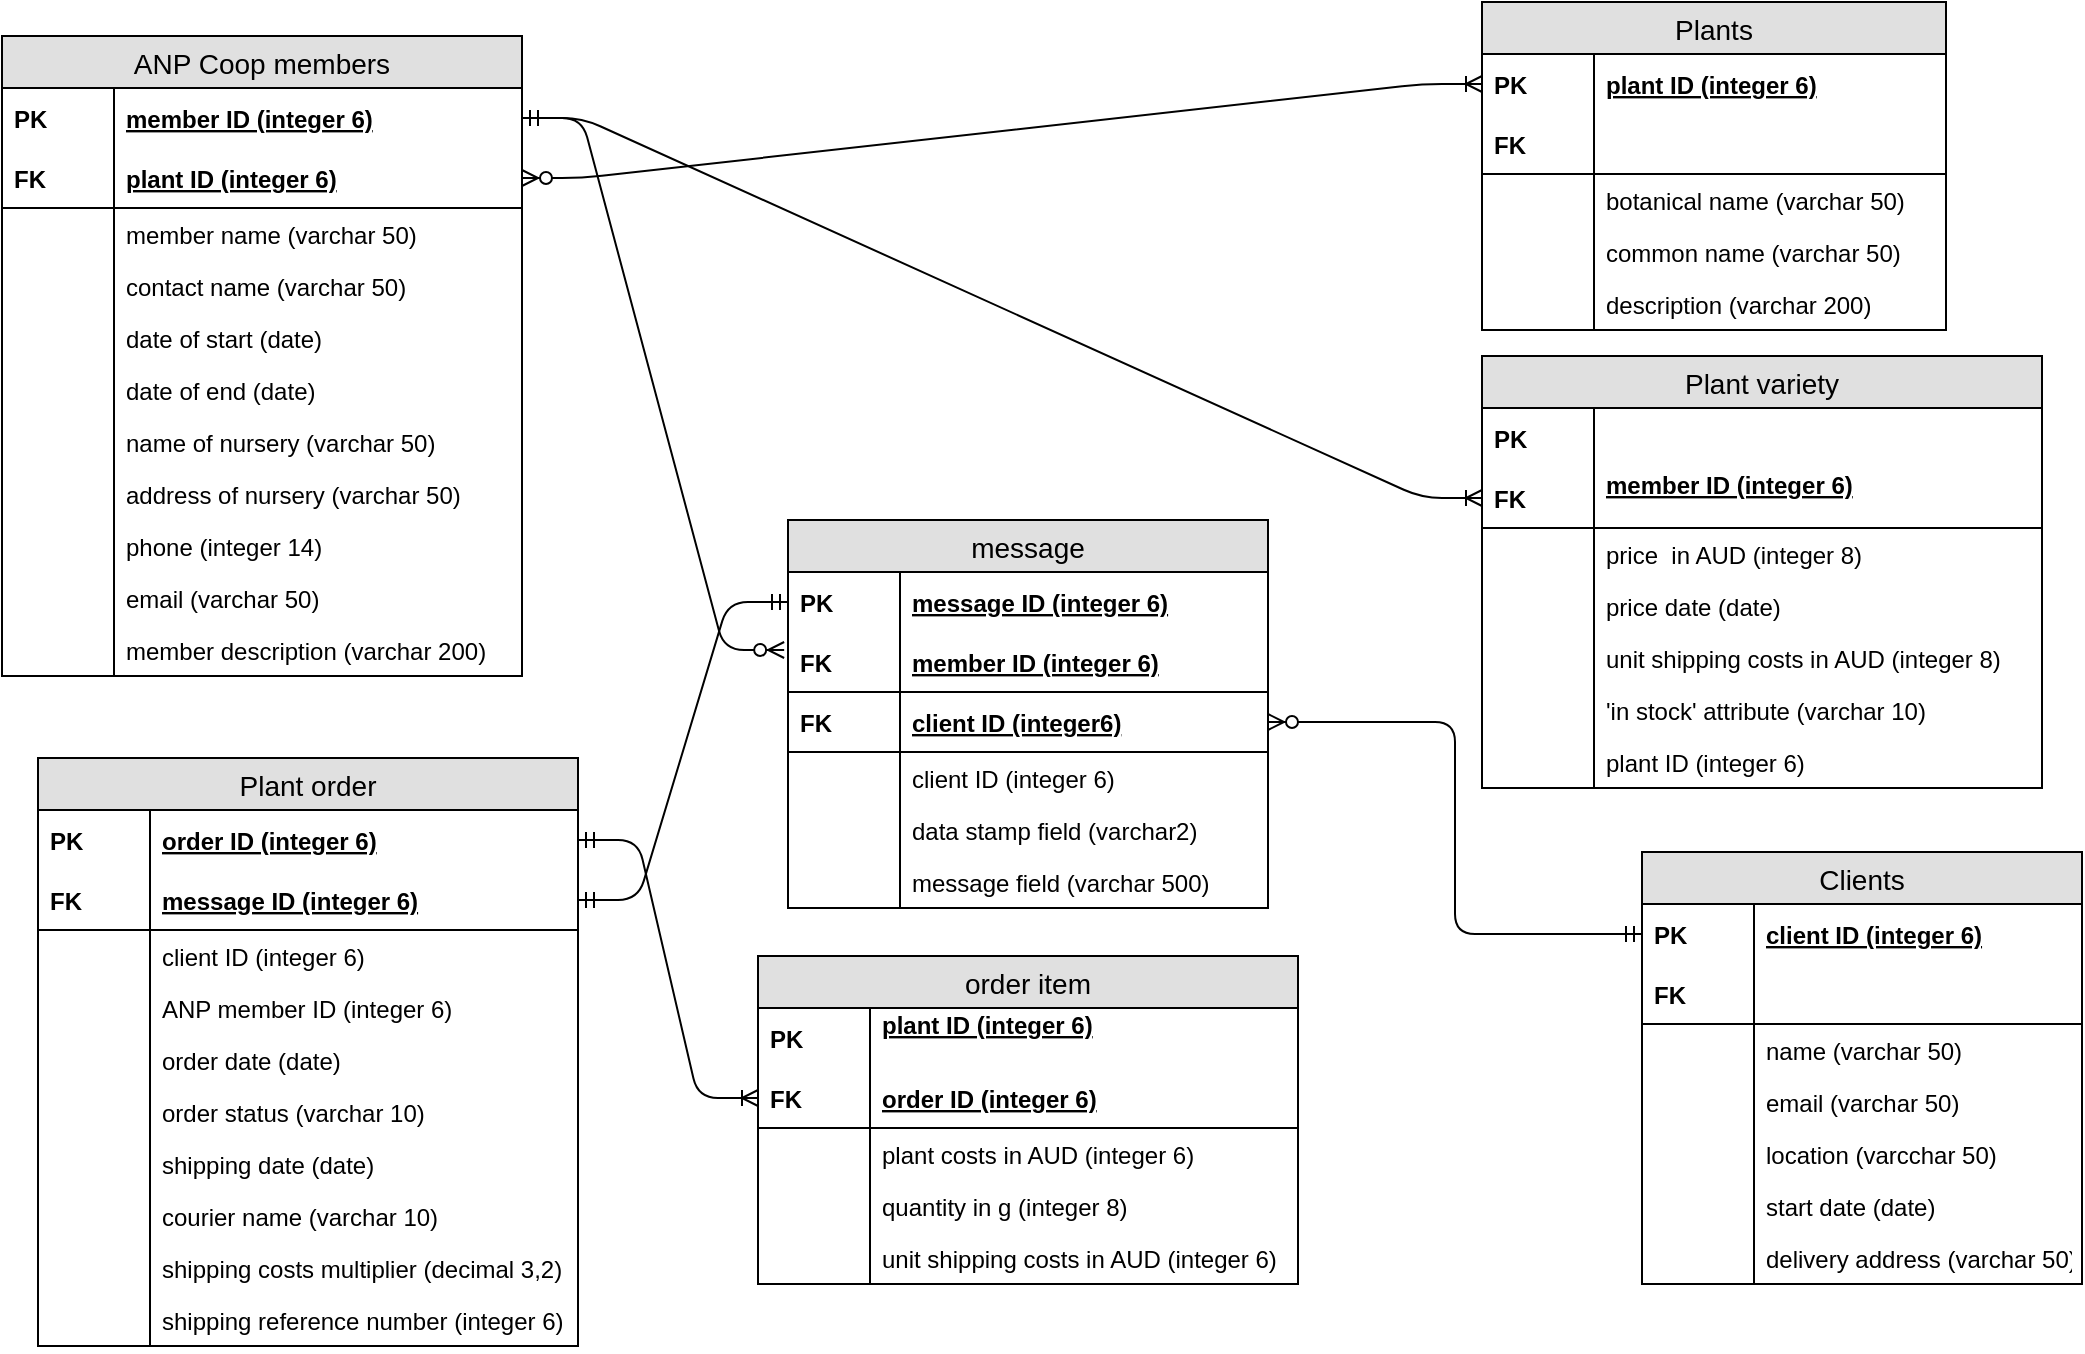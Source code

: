 <mxfile version="10.6.5" type="github"><diagram id="YzidZk8ZNNEjg5NNPewx" name="Page-1"><mxGraphModel dx="1634" dy="796" grid="1" gridSize="10" guides="1" tooltips="1" connect="1" arrows="1" fold="1" page="1" pageScale="1" pageWidth="1169" pageHeight="827" math="0" shadow="0"><root><mxCell id="0"/><mxCell id="1" parent="0"/><mxCell id="QkjNSO9vasuVNesbOYOE-1" value="ANP Coop members" style="swimlane;fontStyle=0;childLayout=stackLayout;horizontal=1;startSize=26;fillColor=#e0e0e0;horizontalStack=0;resizeParent=1;resizeParentMax=0;resizeLast=0;collapsible=1;marginBottom=0;swimlaneFillColor=#ffffff;align=center;fontSize=14;" parent="1" vertex="1"><mxGeometry x="40" y="60" width="260" height="320" as="geometry"/></mxCell><mxCell id="QkjNSO9vasuVNesbOYOE-2" value="member ID (integer 6)" style="shape=partialRectangle;top=0;left=0;right=0;bottom=0;align=left;verticalAlign=middle;fillColor=none;spacingLeft=60;spacingRight=4;overflow=hidden;rotatable=0;points=[[0,0.5],[1,0.5]];portConstraint=eastwest;dropTarget=0;fontStyle=5;fontSize=12;" parent="QkjNSO9vasuVNesbOYOE-1" vertex="1"><mxGeometry y="26" width="260" height="30" as="geometry"/></mxCell><mxCell id="QkjNSO9vasuVNesbOYOE-3" value="PK" style="shape=partialRectangle;fontStyle=1;top=0;left=0;bottom=0;fillColor=none;align=left;verticalAlign=middle;spacingLeft=4;spacingRight=4;overflow=hidden;rotatable=0;points=[];portConstraint=eastwest;part=1;fontSize=12;" parent="QkjNSO9vasuVNesbOYOE-2" vertex="1" connectable="0"><mxGeometry width="56" height="30" as="geometry"/></mxCell><mxCell id="QkjNSO9vasuVNesbOYOE-4" value="plant ID (integer 6)" style="shape=partialRectangle;top=0;left=0;right=0;bottom=1;align=left;verticalAlign=middle;fillColor=none;spacingLeft=60;spacingRight=4;overflow=hidden;rotatable=0;points=[[0,0.5],[1,0.5]];portConstraint=eastwest;dropTarget=0;fontStyle=5;fontSize=12;" parent="QkjNSO9vasuVNesbOYOE-1" vertex="1"><mxGeometry y="56" width="260" height="30" as="geometry"/></mxCell><mxCell id="QkjNSO9vasuVNesbOYOE-5" value="FK" style="shape=partialRectangle;fontStyle=1;top=0;left=0;bottom=0;fillColor=none;align=left;verticalAlign=middle;spacingLeft=4;spacingRight=4;overflow=hidden;rotatable=0;points=[];portConstraint=eastwest;part=1;fontSize=12;" parent="QkjNSO9vasuVNesbOYOE-4" vertex="1" connectable="0"><mxGeometry width="56" height="30" as="geometry"/></mxCell><mxCell id="QkjNSO9vasuVNesbOYOE-6" value="member name (varchar 50)&#10;" style="shape=partialRectangle;top=0;left=0;right=0;bottom=0;align=left;verticalAlign=top;fillColor=none;spacingLeft=60;spacingRight=4;overflow=hidden;rotatable=0;points=[[0,0.5],[1,0.5]];portConstraint=eastwest;dropTarget=0;fontSize=12;" parent="QkjNSO9vasuVNesbOYOE-1" vertex="1"><mxGeometry y="86" width="260" height="26" as="geometry"/></mxCell><mxCell id="QkjNSO9vasuVNesbOYOE-7" value="" style="shape=partialRectangle;top=0;left=0;bottom=0;fillColor=none;align=left;verticalAlign=top;spacingLeft=4;spacingRight=4;overflow=hidden;rotatable=0;points=[];portConstraint=eastwest;part=1;fontSize=12;" parent="QkjNSO9vasuVNesbOYOE-6" vertex="1" connectable="0"><mxGeometry width="56" height="26" as="geometry"/></mxCell><mxCell id="QkjNSO9vasuVNesbOYOE-8" value="contact name (varchar 50)&#10;" style="shape=partialRectangle;top=0;left=0;right=0;bottom=0;align=left;verticalAlign=top;fillColor=none;spacingLeft=60;spacingRight=4;overflow=hidden;rotatable=0;points=[[0,0.5],[1,0.5]];portConstraint=eastwest;dropTarget=0;fontSize=12;" parent="QkjNSO9vasuVNesbOYOE-1" vertex="1"><mxGeometry y="112" width="260" height="26" as="geometry"/></mxCell><mxCell id="QkjNSO9vasuVNesbOYOE-9" value="" style="shape=partialRectangle;top=0;left=0;bottom=0;fillColor=none;align=left;verticalAlign=top;spacingLeft=4;spacingRight=4;overflow=hidden;rotatable=0;points=[];portConstraint=eastwest;part=1;fontSize=12;" parent="QkjNSO9vasuVNesbOYOE-8" vertex="1" connectable="0"><mxGeometry width="56" height="26" as="geometry"/></mxCell><mxCell id="QkjNSO9vasuVNesbOYOE-10" value="date of start (date)&#10;" style="shape=partialRectangle;top=0;left=0;right=0;bottom=0;align=left;verticalAlign=top;fillColor=none;spacingLeft=60;spacingRight=4;overflow=hidden;rotatable=0;points=[[0,0.5],[1,0.5]];portConstraint=eastwest;dropTarget=0;fontSize=12;" parent="QkjNSO9vasuVNesbOYOE-1" vertex="1"><mxGeometry y="138" width="260" height="26" as="geometry"/></mxCell><mxCell id="QkjNSO9vasuVNesbOYOE-11" value="" style="shape=partialRectangle;top=0;left=0;bottom=0;fillColor=none;align=left;verticalAlign=top;spacingLeft=4;spacingRight=4;overflow=hidden;rotatable=0;points=[];portConstraint=eastwest;part=1;fontSize=12;" parent="QkjNSO9vasuVNesbOYOE-10" vertex="1" connectable="0"><mxGeometry width="56" height="26" as="geometry"/></mxCell><mxCell id="QkjNSO9vasuVNesbOYOE-12" value="date of end (date)&#10;" style="shape=partialRectangle;top=0;left=0;right=0;bottom=0;align=left;verticalAlign=top;fillColor=none;spacingLeft=60;spacingRight=4;overflow=hidden;rotatable=0;points=[[0,0.5],[1,0.5]];portConstraint=eastwest;dropTarget=0;fontSize=12;" parent="QkjNSO9vasuVNesbOYOE-1" vertex="1"><mxGeometry y="164" width="260" height="26" as="geometry"/></mxCell><mxCell id="QkjNSO9vasuVNesbOYOE-13" value="" style="shape=partialRectangle;top=0;left=0;bottom=0;fillColor=none;align=left;verticalAlign=top;spacingLeft=4;spacingRight=4;overflow=hidden;rotatable=0;points=[];portConstraint=eastwest;part=1;fontSize=12;" parent="QkjNSO9vasuVNesbOYOE-12" vertex="1" connectable="0"><mxGeometry width="56" height="26" as="geometry"/></mxCell><mxCell id="QkjNSO9vasuVNesbOYOE-14" value="name of nursery (varchar 50)&#10;" style="shape=partialRectangle;top=0;left=0;right=0;bottom=0;align=left;verticalAlign=top;fillColor=none;spacingLeft=60;spacingRight=4;overflow=hidden;rotatable=0;points=[[0,0.5],[1,0.5]];portConstraint=eastwest;dropTarget=0;fontSize=12;" parent="QkjNSO9vasuVNesbOYOE-1" vertex="1"><mxGeometry y="190" width="260" height="26" as="geometry"/></mxCell><mxCell id="QkjNSO9vasuVNesbOYOE-15" value="" style="shape=partialRectangle;top=0;left=0;bottom=0;fillColor=none;align=left;verticalAlign=top;spacingLeft=4;spacingRight=4;overflow=hidden;rotatable=0;points=[];portConstraint=eastwest;part=1;fontSize=12;" parent="QkjNSO9vasuVNesbOYOE-14" vertex="1" connectable="0"><mxGeometry width="56" height="26" as="geometry"/></mxCell><mxCell id="QkjNSO9vasuVNesbOYOE-16" value="address of nursery (varchar 50)&#10;" style="shape=partialRectangle;top=0;left=0;right=0;bottom=0;align=left;verticalAlign=top;fillColor=none;spacingLeft=60;spacingRight=4;overflow=hidden;rotatable=0;points=[[0,0.5],[1,0.5]];portConstraint=eastwest;dropTarget=0;fontSize=12;" parent="QkjNSO9vasuVNesbOYOE-1" vertex="1"><mxGeometry y="216" width="260" height="26" as="geometry"/></mxCell><mxCell id="QkjNSO9vasuVNesbOYOE-17" value="" style="shape=partialRectangle;top=0;left=0;bottom=0;fillColor=none;align=left;verticalAlign=top;spacingLeft=4;spacingRight=4;overflow=hidden;rotatable=0;points=[];portConstraint=eastwest;part=1;fontSize=12;" parent="QkjNSO9vasuVNesbOYOE-16" vertex="1" connectable="0"><mxGeometry width="56" height="26" as="geometry"/></mxCell><mxCell id="QkjNSO9vasuVNesbOYOE-18" value="phone (integer 14)&#10;" style="shape=partialRectangle;top=0;left=0;right=0;bottom=0;align=left;verticalAlign=top;fillColor=none;spacingLeft=60;spacingRight=4;overflow=hidden;rotatable=0;points=[[0,0.5],[1,0.5]];portConstraint=eastwest;dropTarget=0;fontSize=12;" parent="QkjNSO9vasuVNesbOYOE-1" vertex="1"><mxGeometry y="242" width="260" height="26" as="geometry"/></mxCell><mxCell id="QkjNSO9vasuVNesbOYOE-19" value="" style="shape=partialRectangle;top=0;left=0;bottom=0;fillColor=none;align=left;verticalAlign=top;spacingLeft=4;spacingRight=4;overflow=hidden;rotatable=0;points=[];portConstraint=eastwest;part=1;fontSize=12;" parent="QkjNSO9vasuVNesbOYOE-18" vertex="1" connectable="0"><mxGeometry width="56" height="26" as="geometry"/></mxCell><mxCell id="QkjNSO9vasuVNesbOYOE-24" value="email (varchar 50)&#10;" style="shape=partialRectangle;top=0;left=0;right=0;bottom=0;align=left;verticalAlign=top;fillColor=none;spacingLeft=60;spacingRight=4;overflow=hidden;rotatable=0;points=[[0,0.5],[1,0.5]];portConstraint=eastwest;dropTarget=0;fontSize=12;" parent="QkjNSO9vasuVNesbOYOE-1" vertex="1"><mxGeometry y="268" width="260" height="26" as="geometry"/></mxCell><mxCell id="QkjNSO9vasuVNesbOYOE-25" value="" style="shape=partialRectangle;top=0;left=0;bottom=0;fillColor=none;align=left;verticalAlign=top;spacingLeft=4;spacingRight=4;overflow=hidden;rotatable=0;points=[];portConstraint=eastwest;part=1;fontSize=12;" parent="QkjNSO9vasuVNesbOYOE-24" vertex="1" connectable="0"><mxGeometry width="56" height="26" as="geometry"/></mxCell><mxCell id="QkjNSO9vasuVNesbOYOE-20" value="member description (varchar 200)&#10;" style="shape=partialRectangle;top=0;left=0;right=0;bottom=0;align=left;verticalAlign=top;fillColor=none;spacingLeft=60;spacingRight=4;overflow=hidden;rotatable=0;points=[[0,0.5],[1,0.5]];portConstraint=eastwest;dropTarget=0;fontSize=12;" parent="QkjNSO9vasuVNesbOYOE-1" vertex="1"><mxGeometry y="294" width="260" height="26" as="geometry"/></mxCell><mxCell id="QkjNSO9vasuVNesbOYOE-21" value="" style="shape=partialRectangle;top=0;left=0;bottom=0;fillColor=none;align=left;verticalAlign=top;spacingLeft=4;spacingRight=4;overflow=hidden;rotatable=0;points=[];portConstraint=eastwest;part=1;fontSize=12;" parent="QkjNSO9vasuVNesbOYOE-20" vertex="1" connectable="0"><mxGeometry width="56" height="26" as="geometry"/></mxCell><mxCell id="QkjNSO9vasuVNesbOYOE-27" value="Clients" style="swimlane;fontStyle=0;childLayout=stackLayout;horizontal=1;startSize=26;fillColor=#e0e0e0;horizontalStack=0;resizeParent=1;resizeParentMax=0;resizeLast=0;collapsible=1;marginBottom=0;swimlaneFillColor=#ffffff;align=center;fontSize=14;" parent="1" vertex="1"><mxGeometry x="860" y="468" width="220" height="216" as="geometry"/></mxCell><mxCell id="QkjNSO9vasuVNesbOYOE-28" value="client ID (integer 6)" style="shape=partialRectangle;top=0;left=0;right=0;bottom=0;align=left;verticalAlign=middle;fillColor=none;spacingLeft=60;spacingRight=4;overflow=hidden;rotatable=0;points=[[0,0.5],[1,0.5]];portConstraint=eastwest;dropTarget=0;fontStyle=5;fontSize=12;" parent="QkjNSO9vasuVNesbOYOE-27" vertex="1"><mxGeometry y="26" width="220" height="30" as="geometry"/></mxCell><mxCell id="QkjNSO9vasuVNesbOYOE-29" value="PK" style="shape=partialRectangle;fontStyle=1;top=0;left=0;bottom=0;fillColor=none;align=left;verticalAlign=middle;spacingLeft=4;spacingRight=4;overflow=hidden;rotatable=0;points=[];portConstraint=eastwest;part=1;fontSize=12;" parent="QkjNSO9vasuVNesbOYOE-28" vertex="1" connectable="0"><mxGeometry width="56" height="30" as="geometry"/></mxCell><mxCell id="QkjNSO9vasuVNesbOYOE-30" value="" style="shape=partialRectangle;top=0;left=0;right=0;bottom=1;align=left;verticalAlign=middle;fillColor=none;spacingLeft=60;spacingRight=4;overflow=hidden;rotatable=0;points=[[0,0.5],[1,0.5]];portConstraint=eastwest;dropTarget=0;fontStyle=5;fontSize=12;" parent="QkjNSO9vasuVNesbOYOE-27" vertex="1"><mxGeometry y="56" width="220" height="30" as="geometry"/></mxCell><mxCell id="QkjNSO9vasuVNesbOYOE-31" value="FK" style="shape=partialRectangle;fontStyle=1;top=0;left=0;bottom=0;fillColor=none;align=left;verticalAlign=middle;spacingLeft=4;spacingRight=4;overflow=hidden;rotatable=0;points=[];portConstraint=eastwest;part=1;fontSize=12;" parent="QkjNSO9vasuVNesbOYOE-30" vertex="1" connectable="0"><mxGeometry width="56" height="30" as="geometry"/></mxCell><mxCell id="QkjNSO9vasuVNesbOYOE-32" value="name (varchar 50)&#10;" style="shape=partialRectangle;top=0;left=0;right=0;bottom=0;align=left;verticalAlign=top;fillColor=none;spacingLeft=60;spacingRight=4;overflow=hidden;rotatable=0;points=[[0,0.5],[1,0.5]];portConstraint=eastwest;dropTarget=0;fontSize=12;" parent="QkjNSO9vasuVNesbOYOE-27" vertex="1"><mxGeometry y="86" width="220" height="26" as="geometry"/></mxCell><mxCell id="QkjNSO9vasuVNesbOYOE-33" value="" style="shape=partialRectangle;top=0;left=0;bottom=0;fillColor=none;align=left;verticalAlign=top;spacingLeft=4;spacingRight=4;overflow=hidden;rotatable=0;points=[];portConstraint=eastwest;part=1;fontSize=12;" parent="QkjNSO9vasuVNesbOYOE-32" vertex="1" connectable="0"><mxGeometry width="56" height="26" as="geometry"/></mxCell><mxCell id="QkjNSO9vasuVNesbOYOE-34" value="email (varchar 50)&#10;" style="shape=partialRectangle;top=0;left=0;right=0;bottom=0;align=left;verticalAlign=top;fillColor=none;spacingLeft=60;spacingRight=4;overflow=hidden;rotatable=0;points=[[0,0.5],[1,0.5]];portConstraint=eastwest;dropTarget=0;fontSize=12;" parent="QkjNSO9vasuVNesbOYOE-27" vertex="1"><mxGeometry y="112" width="220" height="26" as="geometry"/></mxCell><mxCell id="QkjNSO9vasuVNesbOYOE-35" value="" style="shape=partialRectangle;top=0;left=0;bottom=0;fillColor=none;align=left;verticalAlign=top;spacingLeft=4;spacingRight=4;overflow=hidden;rotatable=0;points=[];portConstraint=eastwest;part=1;fontSize=12;" parent="QkjNSO9vasuVNesbOYOE-34" vertex="1" connectable="0"><mxGeometry width="56" height="26" as="geometry"/></mxCell><mxCell id="QkjNSO9vasuVNesbOYOE-36" value="location (varcchar 50)&#10;" style="shape=partialRectangle;top=0;left=0;right=0;bottom=0;align=left;verticalAlign=top;fillColor=none;spacingLeft=60;spacingRight=4;overflow=hidden;rotatable=0;points=[[0,0.5],[1,0.5]];portConstraint=eastwest;dropTarget=0;fontSize=12;" parent="QkjNSO9vasuVNesbOYOE-27" vertex="1"><mxGeometry y="138" width="220" height="26" as="geometry"/></mxCell><mxCell id="QkjNSO9vasuVNesbOYOE-37" value="" style="shape=partialRectangle;top=0;left=0;bottom=0;fillColor=none;align=left;verticalAlign=top;spacingLeft=4;spacingRight=4;overflow=hidden;rotatable=0;points=[];portConstraint=eastwest;part=1;fontSize=12;" parent="QkjNSO9vasuVNesbOYOE-36" vertex="1" connectable="0"><mxGeometry width="56" height="26" as="geometry"/></mxCell><mxCell id="QkjNSO9vasuVNesbOYOE-38" value="start date (date)&#10;" style="shape=partialRectangle;top=0;left=0;right=0;bottom=0;align=left;verticalAlign=top;fillColor=none;spacingLeft=60;spacingRight=4;overflow=hidden;rotatable=0;points=[[0,0.5],[1,0.5]];portConstraint=eastwest;dropTarget=0;fontSize=12;" parent="QkjNSO9vasuVNesbOYOE-27" vertex="1"><mxGeometry y="164" width="220" height="26" as="geometry"/></mxCell><mxCell id="QkjNSO9vasuVNesbOYOE-39" value="" style="shape=partialRectangle;top=0;left=0;bottom=0;fillColor=none;align=left;verticalAlign=top;spacingLeft=4;spacingRight=4;overflow=hidden;rotatable=0;points=[];portConstraint=eastwest;part=1;fontSize=12;" parent="QkjNSO9vasuVNesbOYOE-38" vertex="1" connectable="0"><mxGeometry width="56" height="26" as="geometry"/></mxCell><mxCell id="QkjNSO9vasuVNesbOYOE-40" value="delivery address (varchar 50)&#10;&#10;" style="shape=partialRectangle;top=0;left=0;right=0;bottom=0;align=left;verticalAlign=top;fillColor=none;spacingLeft=60;spacingRight=4;overflow=hidden;rotatable=0;points=[[0,0.5],[1,0.5]];portConstraint=eastwest;dropTarget=0;fontSize=12;" parent="QkjNSO9vasuVNesbOYOE-27" vertex="1"><mxGeometry y="190" width="220" height="26" as="geometry"/></mxCell><mxCell id="QkjNSO9vasuVNesbOYOE-41" value="" style="shape=partialRectangle;top=0;left=0;bottom=0;fillColor=none;align=left;verticalAlign=top;spacingLeft=4;spacingRight=4;overflow=hidden;rotatable=0;points=[];portConstraint=eastwest;part=1;fontSize=12;" parent="QkjNSO9vasuVNesbOYOE-40" vertex="1" connectable="0"><mxGeometry width="56" height="26" as="geometry"/></mxCell><mxCell id="QkjNSO9vasuVNesbOYOE-50" value="Plants" style="swimlane;fontStyle=0;childLayout=stackLayout;horizontal=1;startSize=26;fillColor=#e0e0e0;horizontalStack=0;resizeParent=1;resizeParentMax=0;resizeLast=0;collapsible=1;marginBottom=0;swimlaneFillColor=#ffffff;align=center;fontSize=14;" parent="1" vertex="1"><mxGeometry x="780" y="43" width="232" height="164" as="geometry"/></mxCell><mxCell id="QkjNSO9vasuVNesbOYOE-51" value="plant ID (integer 6)" style="shape=partialRectangle;top=0;left=0;right=0;bottom=0;align=left;verticalAlign=middle;fillColor=none;spacingLeft=60;spacingRight=4;overflow=hidden;rotatable=0;points=[[0,0.5],[1,0.5]];portConstraint=eastwest;dropTarget=0;fontStyle=5;fontSize=12;" parent="QkjNSO9vasuVNesbOYOE-50" vertex="1"><mxGeometry y="26" width="232" height="30" as="geometry"/></mxCell><mxCell id="QkjNSO9vasuVNesbOYOE-52" value="PK" style="shape=partialRectangle;fontStyle=1;top=0;left=0;bottom=0;fillColor=none;align=left;verticalAlign=middle;spacingLeft=4;spacingRight=4;overflow=hidden;rotatable=0;points=[];portConstraint=eastwest;part=1;fontSize=12;" parent="QkjNSO9vasuVNesbOYOE-51" vertex="1" connectable="0"><mxGeometry width="56" height="30" as="geometry"/></mxCell><mxCell id="QkjNSO9vasuVNesbOYOE-53" value="" style="shape=partialRectangle;top=0;left=0;right=0;bottom=1;align=left;verticalAlign=middle;fillColor=none;spacingLeft=60;spacingRight=4;overflow=hidden;rotatable=0;points=[[0,0.5],[1,0.5]];portConstraint=eastwest;dropTarget=0;fontStyle=5;fontSize=12;" parent="QkjNSO9vasuVNesbOYOE-50" vertex="1"><mxGeometry y="56" width="232" height="30" as="geometry"/></mxCell><mxCell id="QkjNSO9vasuVNesbOYOE-54" value="FK" style="shape=partialRectangle;fontStyle=1;top=0;left=0;bottom=0;fillColor=none;align=left;verticalAlign=middle;spacingLeft=4;spacingRight=4;overflow=hidden;rotatable=0;points=[];portConstraint=eastwest;part=1;fontSize=12;" parent="QkjNSO9vasuVNesbOYOE-53" vertex="1" connectable="0"><mxGeometry width="56" height="30" as="geometry"/></mxCell><mxCell id="QkjNSO9vasuVNesbOYOE-55" value="botanical name (varchar 50)&#10;" style="shape=partialRectangle;top=0;left=0;right=0;bottom=0;align=left;verticalAlign=top;fillColor=none;spacingLeft=60;spacingRight=4;overflow=hidden;rotatable=0;points=[[0,0.5],[1,0.5]];portConstraint=eastwest;dropTarget=0;fontSize=12;" parent="QkjNSO9vasuVNesbOYOE-50" vertex="1"><mxGeometry y="86" width="232" height="26" as="geometry"/></mxCell><mxCell id="QkjNSO9vasuVNesbOYOE-56" value="" style="shape=partialRectangle;top=0;left=0;bottom=0;fillColor=none;align=left;verticalAlign=top;spacingLeft=4;spacingRight=4;overflow=hidden;rotatable=0;points=[];portConstraint=eastwest;part=1;fontSize=12;" parent="QkjNSO9vasuVNesbOYOE-55" vertex="1" connectable="0"><mxGeometry width="56" height="26" as="geometry"/></mxCell><mxCell id="QkjNSO9vasuVNesbOYOE-57" value="common name (varchar 50)&#10;" style="shape=partialRectangle;top=0;left=0;right=0;bottom=0;align=left;verticalAlign=top;fillColor=none;spacingLeft=60;spacingRight=4;overflow=hidden;rotatable=0;points=[[0,0.5],[1,0.5]];portConstraint=eastwest;dropTarget=0;fontSize=12;" parent="QkjNSO9vasuVNesbOYOE-50" vertex="1"><mxGeometry y="112" width="232" height="26" as="geometry"/></mxCell><mxCell id="QkjNSO9vasuVNesbOYOE-58" value="" style="shape=partialRectangle;top=0;left=0;bottom=0;fillColor=none;align=left;verticalAlign=top;spacingLeft=4;spacingRight=4;overflow=hidden;rotatable=0;points=[];portConstraint=eastwest;part=1;fontSize=12;" parent="QkjNSO9vasuVNesbOYOE-57" vertex="1" connectable="0"><mxGeometry width="56" height="26" as="geometry"/></mxCell><mxCell id="QkjNSO9vasuVNesbOYOE-59" value="description (varchar 200)&#10;" style="shape=partialRectangle;top=0;left=0;right=0;bottom=0;align=left;verticalAlign=top;fillColor=none;spacingLeft=60;spacingRight=4;overflow=hidden;rotatable=0;points=[[0,0.5],[1,0.5]];portConstraint=eastwest;dropTarget=0;fontSize=12;" parent="QkjNSO9vasuVNesbOYOE-50" vertex="1"><mxGeometry y="138" width="232" height="26" as="geometry"/></mxCell><mxCell id="QkjNSO9vasuVNesbOYOE-60" value="" style="shape=partialRectangle;top=0;left=0;bottom=0;fillColor=none;align=left;verticalAlign=top;spacingLeft=4;spacingRight=4;overflow=hidden;rotatable=0;points=[];portConstraint=eastwest;part=1;fontSize=12;" parent="QkjNSO9vasuVNesbOYOE-59" vertex="1" connectable="0"><mxGeometry width="56" height="26" as="geometry"/></mxCell><mxCell id="QkjNSO9vasuVNesbOYOE-65" value="Plant variety" style="swimlane;fontStyle=0;childLayout=stackLayout;horizontal=1;startSize=26;fillColor=#e0e0e0;horizontalStack=0;resizeParent=1;resizeParentMax=0;resizeLast=0;collapsible=1;marginBottom=0;swimlaneFillColor=#ffffff;align=center;fontSize=14;" parent="1" vertex="1"><mxGeometry x="780" y="220" width="280" height="216" as="geometry"/></mxCell><mxCell id="QkjNSO9vasuVNesbOYOE-66" value="" style="shape=partialRectangle;top=0;left=0;right=0;bottom=0;align=left;verticalAlign=middle;fillColor=none;spacingLeft=60;spacingRight=4;overflow=hidden;rotatable=0;points=[[0,0.5],[1,0.5]];portConstraint=eastwest;dropTarget=0;fontStyle=5;fontSize=12;" parent="QkjNSO9vasuVNesbOYOE-65" vertex="1"><mxGeometry y="26" width="280" height="30" as="geometry"/></mxCell><mxCell id="QkjNSO9vasuVNesbOYOE-67" value="PK" style="shape=partialRectangle;fontStyle=1;top=0;left=0;bottom=0;fillColor=none;align=left;verticalAlign=middle;spacingLeft=4;spacingRight=4;overflow=hidden;rotatable=0;points=[];portConstraint=eastwest;part=1;fontSize=12;" parent="QkjNSO9vasuVNesbOYOE-66" vertex="1" connectable="0"><mxGeometry width="56" height="30" as="geometry"/></mxCell><mxCell id="QkjNSO9vasuVNesbOYOE-68" value="member ID (integer 6)&#10;" style="shape=partialRectangle;top=0;left=0;right=0;bottom=1;align=left;verticalAlign=middle;fillColor=none;spacingLeft=60;spacingRight=4;overflow=hidden;rotatable=0;points=[[0,0.5],[1,0.5]];portConstraint=eastwest;dropTarget=0;fontStyle=5;fontSize=12;" parent="QkjNSO9vasuVNesbOYOE-65" vertex="1"><mxGeometry y="56" width="280" height="30" as="geometry"/></mxCell><mxCell id="QkjNSO9vasuVNesbOYOE-69" value="FK" style="shape=partialRectangle;fontStyle=1;top=0;left=0;bottom=0;fillColor=none;align=left;verticalAlign=middle;spacingLeft=4;spacingRight=4;overflow=hidden;rotatable=0;points=[];portConstraint=eastwest;part=1;fontSize=12;" parent="QkjNSO9vasuVNesbOYOE-68" vertex="1" connectable="0"><mxGeometry width="56" height="30" as="geometry"/></mxCell><mxCell id="QkjNSO9vasuVNesbOYOE-74" value="price  in AUD (integer 8)&#10;" style="shape=partialRectangle;top=0;left=0;right=0;bottom=0;align=left;verticalAlign=top;fillColor=none;spacingLeft=60;spacingRight=4;overflow=hidden;rotatable=0;points=[[0,0.5],[1,0.5]];portConstraint=eastwest;dropTarget=0;fontSize=12;" parent="QkjNSO9vasuVNesbOYOE-65" vertex="1"><mxGeometry y="86" width="280" height="26" as="geometry"/></mxCell><mxCell id="QkjNSO9vasuVNesbOYOE-75" value="" style="shape=partialRectangle;top=0;left=0;bottom=0;fillColor=none;align=left;verticalAlign=top;spacingLeft=4;spacingRight=4;overflow=hidden;rotatable=0;points=[];portConstraint=eastwest;part=1;fontSize=12;" parent="QkjNSO9vasuVNesbOYOE-74" vertex="1" connectable="0"><mxGeometry width="56" height="26" as="geometry"/></mxCell><mxCell id="QkjNSO9vasuVNesbOYOE-76" value="price date (date)&#10;" style="shape=partialRectangle;top=0;left=0;right=0;bottom=0;align=left;verticalAlign=top;fillColor=none;spacingLeft=60;spacingRight=4;overflow=hidden;rotatable=0;points=[[0,0.5],[1,0.5]];portConstraint=eastwest;dropTarget=0;fontSize=12;" parent="QkjNSO9vasuVNesbOYOE-65" vertex="1"><mxGeometry y="112" width="280" height="26" as="geometry"/></mxCell><mxCell id="QkjNSO9vasuVNesbOYOE-77" value="" style="shape=partialRectangle;top=0;left=0;bottom=0;fillColor=none;align=left;verticalAlign=top;spacingLeft=4;spacingRight=4;overflow=hidden;rotatable=0;points=[];portConstraint=eastwest;part=1;fontSize=12;" parent="QkjNSO9vasuVNesbOYOE-76" vertex="1" connectable="0"><mxGeometry width="56" height="26" as="geometry"/></mxCell><mxCell id="QkjNSO9vasuVNesbOYOE-78" value="unit shipping costs in AUD (integer 8)&#10;" style="shape=partialRectangle;top=0;left=0;right=0;bottom=0;align=left;verticalAlign=top;fillColor=none;spacingLeft=60;spacingRight=4;overflow=hidden;rotatable=0;points=[[0,0.5],[1,0.5]];portConstraint=eastwest;dropTarget=0;fontSize=12;" parent="QkjNSO9vasuVNesbOYOE-65" vertex="1"><mxGeometry y="138" width="280" height="26" as="geometry"/></mxCell><mxCell id="QkjNSO9vasuVNesbOYOE-79" value="" style="shape=partialRectangle;top=0;left=0;bottom=0;fillColor=none;align=left;verticalAlign=top;spacingLeft=4;spacingRight=4;overflow=hidden;rotatable=0;points=[];portConstraint=eastwest;part=1;fontSize=12;" parent="QkjNSO9vasuVNesbOYOE-78" vertex="1" connectable="0"><mxGeometry width="56" height="26" as="geometry"/></mxCell><mxCell id="QkjNSO9vasuVNesbOYOE-82" value="'in stock' attribute (varchar 10)&#10;" style="shape=partialRectangle;top=0;left=0;right=0;bottom=0;align=left;verticalAlign=top;fillColor=none;spacingLeft=60;spacingRight=4;overflow=hidden;rotatable=0;points=[[0,0.5],[1,0.5]];portConstraint=eastwest;dropTarget=0;fontSize=12;" parent="QkjNSO9vasuVNesbOYOE-65" vertex="1"><mxGeometry y="164" width="280" height="26" as="geometry"/></mxCell><mxCell id="QkjNSO9vasuVNesbOYOE-83" value="" style="shape=partialRectangle;top=0;left=0;bottom=0;fillColor=none;align=left;verticalAlign=top;spacingLeft=4;spacingRight=4;overflow=hidden;rotatable=0;points=[];portConstraint=eastwest;part=1;fontSize=12;" parent="QkjNSO9vasuVNesbOYOE-82" vertex="1" connectable="0"><mxGeometry width="56" height="26" as="geometry"/></mxCell><mxCell id="QkjNSO9vasuVNesbOYOE-144" value="plant ID (integer 6) &#10;&#10;" style="shape=partialRectangle;top=0;left=0;right=0;bottom=0;align=left;verticalAlign=top;fillColor=none;spacingLeft=60;spacingRight=4;overflow=hidden;rotatable=0;points=[[0,0.5],[1,0.5]];portConstraint=eastwest;dropTarget=0;fontSize=12;" parent="QkjNSO9vasuVNesbOYOE-65" vertex="1"><mxGeometry y="190" width="280" height="26" as="geometry"/></mxCell><mxCell id="QkjNSO9vasuVNesbOYOE-145" value="" style="shape=partialRectangle;top=0;left=0;bottom=0;fillColor=none;align=left;verticalAlign=top;spacingLeft=4;spacingRight=4;overflow=hidden;rotatable=0;points=[];portConstraint=eastwest;part=1;fontSize=12;" parent="QkjNSO9vasuVNesbOYOE-144" vertex="1" connectable="0"><mxGeometry width="56" height="26" as="geometry"/></mxCell><mxCell id="QkjNSO9vasuVNesbOYOE-84" value="Plant order" style="swimlane;fontStyle=0;childLayout=stackLayout;horizontal=1;startSize=26;fillColor=#e0e0e0;horizontalStack=0;resizeParent=1;resizeParentMax=0;resizeLast=0;collapsible=1;marginBottom=0;swimlaneFillColor=#ffffff;align=center;fontSize=14;" parent="1" vertex="1"><mxGeometry x="58" y="421" width="270" height="294" as="geometry"/></mxCell><mxCell id="QkjNSO9vasuVNesbOYOE-85" value="order ID (integer 6)" style="shape=partialRectangle;top=0;left=0;right=0;bottom=0;align=left;verticalAlign=middle;fillColor=none;spacingLeft=60;spacingRight=4;overflow=hidden;rotatable=0;points=[[0,0.5],[1,0.5]];portConstraint=eastwest;dropTarget=0;fontStyle=5;fontSize=12;" parent="QkjNSO9vasuVNesbOYOE-84" vertex="1"><mxGeometry y="26" width="270" height="30" as="geometry"/></mxCell><mxCell id="QkjNSO9vasuVNesbOYOE-86" value="PK" style="shape=partialRectangle;fontStyle=1;top=0;left=0;bottom=0;fillColor=none;align=left;verticalAlign=middle;spacingLeft=4;spacingRight=4;overflow=hidden;rotatable=0;points=[];portConstraint=eastwest;part=1;fontSize=12;" parent="QkjNSO9vasuVNesbOYOE-85" vertex="1" connectable="0"><mxGeometry width="56" height="30" as="geometry"/></mxCell><mxCell id="QkjNSO9vasuVNesbOYOE-87" value="message ID (integer 6)" style="shape=partialRectangle;top=0;left=0;right=0;bottom=1;align=left;verticalAlign=middle;fillColor=none;spacingLeft=60;spacingRight=4;overflow=hidden;rotatable=0;points=[[0,0.5],[1,0.5]];portConstraint=eastwest;dropTarget=0;fontStyle=5;fontSize=12;" parent="QkjNSO9vasuVNesbOYOE-84" vertex="1"><mxGeometry y="56" width="270" height="30" as="geometry"/></mxCell><mxCell id="QkjNSO9vasuVNesbOYOE-88" value="FK" style="shape=partialRectangle;fontStyle=1;top=0;left=0;bottom=0;fillColor=none;align=left;verticalAlign=middle;spacingLeft=4;spacingRight=4;overflow=hidden;rotatable=0;points=[];portConstraint=eastwest;part=1;fontSize=12;" parent="QkjNSO9vasuVNesbOYOE-87" vertex="1" connectable="0"><mxGeometry width="56" height="30" as="geometry"/></mxCell><mxCell id="QkjNSO9vasuVNesbOYOE-89" value="client ID (integer 6)&#10;" style="shape=partialRectangle;top=0;left=0;right=0;bottom=0;align=left;verticalAlign=top;fillColor=none;spacingLeft=60;spacingRight=4;overflow=hidden;rotatable=0;points=[[0,0.5],[1,0.5]];portConstraint=eastwest;dropTarget=0;fontSize=12;" parent="QkjNSO9vasuVNesbOYOE-84" vertex="1"><mxGeometry y="86" width="270" height="26" as="geometry"/></mxCell><mxCell id="QkjNSO9vasuVNesbOYOE-90" value="" style="shape=partialRectangle;top=0;left=0;bottom=0;fillColor=none;align=left;verticalAlign=top;spacingLeft=4;spacingRight=4;overflow=hidden;rotatable=0;points=[];portConstraint=eastwest;part=1;fontSize=12;" parent="QkjNSO9vasuVNesbOYOE-89" vertex="1" connectable="0"><mxGeometry width="56" height="26" as="geometry"/></mxCell><mxCell id="QkjNSO9vasuVNesbOYOE-91" value="ANP member ID (integer 6)&#10;" style="shape=partialRectangle;top=0;left=0;right=0;bottom=0;align=left;verticalAlign=top;fillColor=none;spacingLeft=60;spacingRight=4;overflow=hidden;rotatable=0;points=[[0,0.5],[1,0.5]];portConstraint=eastwest;dropTarget=0;fontSize=12;" parent="QkjNSO9vasuVNesbOYOE-84" vertex="1"><mxGeometry y="112" width="270" height="26" as="geometry"/></mxCell><mxCell id="QkjNSO9vasuVNesbOYOE-92" value="" style="shape=partialRectangle;top=0;left=0;bottom=0;fillColor=none;align=left;verticalAlign=top;spacingLeft=4;spacingRight=4;overflow=hidden;rotatable=0;points=[];portConstraint=eastwest;part=1;fontSize=12;" parent="QkjNSO9vasuVNesbOYOE-91" vertex="1" connectable="0"><mxGeometry width="56" height="26" as="geometry"/></mxCell><mxCell id="QkjNSO9vasuVNesbOYOE-93" value="order date (date)&#10;" style="shape=partialRectangle;top=0;left=0;right=0;bottom=0;align=left;verticalAlign=top;fillColor=none;spacingLeft=60;spacingRight=4;overflow=hidden;rotatable=0;points=[[0,0.5],[1,0.5]];portConstraint=eastwest;dropTarget=0;fontSize=12;" parent="QkjNSO9vasuVNesbOYOE-84" vertex="1"><mxGeometry y="138" width="270" height="26" as="geometry"/></mxCell><mxCell id="QkjNSO9vasuVNesbOYOE-94" value="" style="shape=partialRectangle;top=0;left=0;bottom=0;fillColor=none;align=left;verticalAlign=top;spacingLeft=4;spacingRight=4;overflow=hidden;rotatable=0;points=[];portConstraint=eastwest;part=1;fontSize=12;" parent="QkjNSO9vasuVNesbOYOE-93" vertex="1" connectable="0"><mxGeometry width="56" height="26" as="geometry"/></mxCell><mxCell id="QkjNSO9vasuVNesbOYOE-95" value="order status (varchar 10)&#10;" style="shape=partialRectangle;top=0;left=0;right=0;bottom=0;align=left;verticalAlign=top;fillColor=none;spacingLeft=60;spacingRight=4;overflow=hidden;rotatable=0;points=[[0,0.5],[1,0.5]];portConstraint=eastwest;dropTarget=0;fontSize=12;" parent="QkjNSO9vasuVNesbOYOE-84" vertex="1"><mxGeometry y="164" width="270" height="26" as="geometry"/></mxCell><mxCell id="QkjNSO9vasuVNesbOYOE-96" value="" style="shape=partialRectangle;top=0;left=0;bottom=0;fillColor=none;align=left;verticalAlign=top;spacingLeft=4;spacingRight=4;overflow=hidden;rotatable=0;points=[];portConstraint=eastwest;part=1;fontSize=12;" parent="QkjNSO9vasuVNesbOYOE-95" vertex="1" connectable="0"><mxGeometry width="56" height="26" as="geometry"/></mxCell><mxCell id="QkjNSO9vasuVNesbOYOE-97" value="shipping date (date)&#10;" style="shape=partialRectangle;top=0;left=0;right=0;bottom=0;align=left;verticalAlign=top;fillColor=none;spacingLeft=60;spacingRight=4;overflow=hidden;rotatable=0;points=[[0,0.5],[1,0.5]];portConstraint=eastwest;dropTarget=0;fontSize=12;" parent="QkjNSO9vasuVNesbOYOE-84" vertex="1"><mxGeometry y="190" width="270" height="26" as="geometry"/></mxCell><mxCell id="QkjNSO9vasuVNesbOYOE-98" value="" style="shape=partialRectangle;top=0;left=0;bottom=0;fillColor=none;align=left;verticalAlign=top;spacingLeft=4;spacingRight=4;overflow=hidden;rotatable=0;points=[];portConstraint=eastwest;part=1;fontSize=12;" parent="QkjNSO9vasuVNesbOYOE-97" vertex="1" connectable="0"><mxGeometry width="56" height="26" as="geometry"/></mxCell><mxCell id="QkjNSO9vasuVNesbOYOE-99" value="courier name (varchar 10)&#10;" style="shape=partialRectangle;top=0;left=0;right=0;bottom=0;align=left;verticalAlign=top;fillColor=none;spacingLeft=60;spacingRight=4;overflow=hidden;rotatable=0;points=[[0,0.5],[1,0.5]];portConstraint=eastwest;dropTarget=0;fontSize=12;" parent="QkjNSO9vasuVNesbOYOE-84" vertex="1"><mxGeometry y="216" width="270" height="26" as="geometry"/></mxCell><mxCell id="QkjNSO9vasuVNesbOYOE-100" value="" style="shape=partialRectangle;top=0;left=0;bottom=0;fillColor=none;align=left;verticalAlign=top;spacingLeft=4;spacingRight=4;overflow=hidden;rotatable=0;points=[];portConstraint=eastwest;part=1;fontSize=12;" parent="QkjNSO9vasuVNesbOYOE-99" vertex="1" connectable="0"><mxGeometry width="56" height="26" as="geometry"/></mxCell><mxCell id="QkjNSO9vasuVNesbOYOE-101" value="shipping costs multiplier (decimal 3,2) &#10;" style="shape=partialRectangle;top=0;left=0;right=0;bottom=0;align=left;verticalAlign=top;fillColor=none;spacingLeft=60;spacingRight=4;overflow=hidden;rotatable=0;points=[[0,0.5],[1,0.5]];portConstraint=eastwest;dropTarget=0;fontSize=12;" parent="QkjNSO9vasuVNesbOYOE-84" vertex="1"><mxGeometry y="242" width="270" height="26" as="geometry"/></mxCell><mxCell id="QkjNSO9vasuVNesbOYOE-102" value="" style="shape=partialRectangle;top=0;left=0;bottom=0;fillColor=none;align=left;verticalAlign=top;spacingLeft=4;spacingRight=4;overflow=hidden;rotatable=0;points=[];portConstraint=eastwest;part=1;fontSize=12;" parent="QkjNSO9vasuVNesbOYOE-101" vertex="1" connectable="0"><mxGeometry width="56" height="26" as="geometry"/></mxCell><mxCell id="QkjNSO9vasuVNesbOYOE-103" value="shipping reference number (integer 6)&#10;" style="shape=partialRectangle;top=0;left=0;right=0;bottom=0;align=left;verticalAlign=top;fillColor=none;spacingLeft=60;spacingRight=4;overflow=hidden;rotatable=0;points=[[0,0.5],[1,0.5]];portConstraint=eastwest;dropTarget=0;fontSize=12;" parent="QkjNSO9vasuVNesbOYOE-84" vertex="1"><mxGeometry y="268" width="270" height="26" as="geometry"/></mxCell><mxCell id="QkjNSO9vasuVNesbOYOE-104" value="" style="shape=partialRectangle;top=0;left=0;bottom=0;fillColor=none;align=left;verticalAlign=top;spacingLeft=4;spacingRight=4;overflow=hidden;rotatable=0;points=[];portConstraint=eastwest;part=1;fontSize=12;" parent="QkjNSO9vasuVNesbOYOE-103" vertex="1" connectable="0"><mxGeometry width="56" height="26" as="geometry"/></mxCell><mxCell id="QkjNSO9vasuVNesbOYOE-107" value="order item" style="swimlane;fontStyle=0;childLayout=stackLayout;horizontal=1;startSize=26;fillColor=#e0e0e0;horizontalStack=0;resizeParent=1;resizeParentMax=0;resizeLast=0;collapsible=1;marginBottom=0;swimlaneFillColor=#ffffff;align=center;fontSize=14;" parent="1" vertex="1"><mxGeometry x="418" y="520" width="270" height="164" as="geometry"/></mxCell><mxCell id="QkjNSO9vasuVNesbOYOE-108" value="plant ID (integer 6)&#10;" style="shape=partialRectangle;top=0;left=0;right=0;bottom=0;align=left;verticalAlign=middle;fillColor=none;spacingLeft=60;spacingRight=4;overflow=hidden;rotatable=0;points=[[0,0.5],[1,0.5]];portConstraint=eastwest;dropTarget=0;fontStyle=5;fontSize=12;" parent="QkjNSO9vasuVNesbOYOE-107" vertex="1"><mxGeometry y="26" width="270" height="30" as="geometry"/></mxCell><mxCell id="QkjNSO9vasuVNesbOYOE-109" value="PK" style="shape=partialRectangle;fontStyle=1;top=0;left=0;bottom=0;fillColor=none;align=left;verticalAlign=middle;spacingLeft=4;spacingRight=4;overflow=hidden;rotatable=0;points=[];portConstraint=eastwest;part=1;fontSize=12;" parent="QkjNSO9vasuVNesbOYOE-108" vertex="1" connectable="0"><mxGeometry width="56" height="30" as="geometry"/></mxCell><mxCell id="QkjNSO9vasuVNesbOYOE-110" value="order ID (integer 6)" style="shape=partialRectangle;top=0;left=0;right=0;bottom=1;align=left;verticalAlign=middle;fillColor=none;spacingLeft=60;spacingRight=4;overflow=hidden;rotatable=0;points=[[0,0.5],[1,0.5]];portConstraint=eastwest;dropTarget=0;fontStyle=5;fontSize=12;" parent="QkjNSO9vasuVNesbOYOE-107" vertex="1"><mxGeometry y="56" width="270" height="30" as="geometry"/></mxCell><mxCell id="QkjNSO9vasuVNesbOYOE-111" value="FK" style="shape=partialRectangle;fontStyle=1;top=0;left=0;bottom=0;fillColor=none;align=left;verticalAlign=middle;spacingLeft=4;spacingRight=4;overflow=hidden;rotatable=0;points=[];portConstraint=eastwest;part=1;fontSize=12;" parent="QkjNSO9vasuVNesbOYOE-110" vertex="1" connectable="0"><mxGeometry width="56" height="30" as="geometry"/></mxCell><mxCell id="QkjNSO9vasuVNesbOYOE-116" value="plant costs in AUD (integer 6)&#10;" style="shape=partialRectangle;top=0;left=0;right=0;bottom=0;align=left;verticalAlign=top;fillColor=none;spacingLeft=60;spacingRight=4;overflow=hidden;rotatable=0;points=[[0,0.5],[1,0.5]];portConstraint=eastwest;dropTarget=0;fontSize=12;" parent="QkjNSO9vasuVNesbOYOE-107" vertex="1"><mxGeometry y="86" width="270" height="26" as="geometry"/></mxCell><mxCell id="QkjNSO9vasuVNesbOYOE-117" value="" style="shape=partialRectangle;top=0;left=0;bottom=0;fillColor=none;align=left;verticalAlign=top;spacingLeft=4;spacingRight=4;overflow=hidden;rotatable=0;points=[];portConstraint=eastwest;part=1;fontSize=12;" parent="QkjNSO9vasuVNesbOYOE-116" vertex="1" connectable="0"><mxGeometry width="56" height="26" as="geometry"/></mxCell><mxCell id="QkjNSO9vasuVNesbOYOE-118" value="quantity in g (integer 8)&#10;" style="shape=partialRectangle;top=0;left=0;right=0;bottom=0;align=left;verticalAlign=top;fillColor=none;spacingLeft=60;spacingRight=4;overflow=hidden;rotatable=0;points=[[0,0.5],[1,0.5]];portConstraint=eastwest;dropTarget=0;fontSize=12;" parent="QkjNSO9vasuVNesbOYOE-107" vertex="1"><mxGeometry y="112" width="270" height="26" as="geometry"/></mxCell><mxCell id="QkjNSO9vasuVNesbOYOE-119" value="" style="shape=partialRectangle;top=0;left=0;bottom=0;fillColor=none;align=left;verticalAlign=top;spacingLeft=4;spacingRight=4;overflow=hidden;rotatable=0;points=[];portConstraint=eastwest;part=1;fontSize=12;" parent="QkjNSO9vasuVNesbOYOE-118" vertex="1" connectable="0"><mxGeometry width="56" height="26" as="geometry"/></mxCell><mxCell id="QkjNSO9vasuVNesbOYOE-120" value="unit shipping costs in AUD (integer 6)&#10;" style="shape=partialRectangle;top=0;left=0;right=0;bottom=0;align=left;verticalAlign=top;fillColor=none;spacingLeft=60;spacingRight=4;overflow=hidden;rotatable=0;points=[[0,0.5],[1,0.5]];portConstraint=eastwest;dropTarget=0;fontSize=12;" parent="QkjNSO9vasuVNesbOYOE-107" vertex="1"><mxGeometry y="138" width="270" height="26" as="geometry"/></mxCell><mxCell id="QkjNSO9vasuVNesbOYOE-121" value="" style="shape=partialRectangle;top=0;left=0;bottom=0;fillColor=none;align=left;verticalAlign=top;spacingLeft=4;spacingRight=4;overflow=hidden;rotatable=0;points=[];portConstraint=eastwest;part=1;fontSize=12;" parent="QkjNSO9vasuVNesbOYOE-120" vertex="1" connectable="0"><mxGeometry width="56" height="26" as="geometry"/></mxCell><mxCell id="QkjNSO9vasuVNesbOYOE-122" value="message" style="swimlane;fontStyle=0;childLayout=stackLayout;horizontal=1;startSize=26;fillColor=#e0e0e0;horizontalStack=0;resizeParent=1;resizeParentMax=0;resizeLast=0;collapsible=1;marginBottom=0;swimlaneFillColor=#ffffff;align=center;fontSize=14;" parent="1" vertex="1"><mxGeometry x="433" y="302" width="240" height="194" as="geometry"/></mxCell><mxCell id="QkjNSO9vasuVNesbOYOE-123" value="message ID (integer 6)" style="shape=partialRectangle;top=0;left=0;right=0;bottom=0;align=left;verticalAlign=middle;fillColor=none;spacingLeft=60;spacingRight=4;overflow=hidden;rotatable=0;points=[[0,0.5],[1,0.5]];portConstraint=eastwest;dropTarget=0;fontStyle=5;fontSize=12;" parent="QkjNSO9vasuVNesbOYOE-122" vertex="1"><mxGeometry y="26" width="240" height="30" as="geometry"/></mxCell><mxCell id="QkjNSO9vasuVNesbOYOE-124" value="PK" style="shape=partialRectangle;fontStyle=1;top=0;left=0;bottom=0;fillColor=none;align=left;verticalAlign=middle;spacingLeft=4;spacingRight=4;overflow=hidden;rotatable=0;points=[];portConstraint=eastwest;part=1;fontSize=12;" parent="QkjNSO9vasuVNesbOYOE-123" vertex="1" connectable="0"><mxGeometry width="56" height="30" as="geometry"/></mxCell><mxCell id="QkjNSO9vasuVNesbOYOE-125" value="member ID (integer 6)" style="shape=partialRectangle;top=0;left=0;right=0;bottom=1;align=left;verticalAlign=middle;fillColor=none;spacingLeft=60;spacingRight=4;overflow=hidden;rotatable=0;points=[[0,0.5],[1,0.5]];portConstraint=eastwest;dropTarget=0;fontStyle=5;fontSize=12;" parent="QkjNSO9vasuVNesbOYOE-122" vertex="1"><mxGeometry y="56" width="240" height="30" as="geometry"/></mxCell><mxCell id="QkjNSO9vasuVNesbOYOE-126" value="FK" style="shape=partialRectangle;fontStyle=1;top=0;left=0;bottom=0;fillColor=none;align=left;verticalAlign=middle;spacingLeft=4;spacingRight=4;overflow=hidden;rotatable=0;points=[];portConstraint=eastwest;part=1;fontSize=12;" parent="QkjNSO9vasuVNesbOYOE-125" vertex="1" connectable="0"><mxGeometry width="56" height="30" as="geometry"/></mxCell><mxCell id="QkjNSO9vasuVNesbOYOE-150" value="client ID (integer6)" style="shape=partialRectangle;top=0;left=0;right=0;bottom=1;align=left;verticalAlign=middle;fillColor=none;spacingLeft=60;spacingRight=4;overflow=hidden;rotatable=0;points=[[0,0.5],[1,0.5]];portConstraint=eastwest;dropTarget=0;fontStyle=5;fontSize=12;" parent="QkjNSO9vasuVNesbOYOE-122" vertex="1"><mxGeometry y="86" width="240" height="30" as="geometry"/></mxCell><mxCell id="QkjNSO9vasuVNesbOYOE-151" value="FK" style="shape=partialRectangle;fontStyle=1;top=0;left=0;bottom=0;fillColor=none;align=left;verticalAlign=middle;spacingLeft=4;spacingRight=4;overflow=hidden;rotatable=0;points=[];portConstraint=eastwest;part=1;fontSize=12;" parent="QkjNSO9vasuVNesbOYOE-150" vertex="1" connectable="0"><mxGeometry width="56" height="30" as="geometry"/></mxCell><mxCell id="QkjNSO9vasuVNesbOYOE-127" value="client ID (integer 6)&#10;" style="shape=partialRectangle;top=0;left=0;right=0;bottom=0;align=left;verticalAlign=top;fillColor=none;spacingLeft=60;spacingRight=4;overflow=hidden;rotatable=0;points=[[0,0.5],[1,0.5]];portConstraint=eastwest;dropTarget=0;fontSize=12;" parent="QkjNSO9vasuVNesbOYOE-122" vertex="1"><mxGeometry y="116" width="240" height="26" as="geometry"/></mxCell><mxCell id="QkjNSO9vasuVNesbOYOE-128" value="" style="shape=partialRectangle;top=0;left=0;bottom=0;fillColor=none;align=left;verticalAlign=top;spacingLeft=4;spacingRight=4;overflow=hidden;rotatable=0;points=[];portConstraint=eastwest;part=1;fontSize=12;" parent="QkjNSO9vasuVNesbOYOE-127" vertex="1" connectable="0"><mxGeometry width="56" height="26" as="geometry"/></mxCell><mxCell id="QkjNSO9vasuVNesbOYOE-131" value="data stamp field (varchar2)" style="shape=partialRectangle;top=0;left=0;right=0;bottom=0;align=left;verticalAlign=top;fillColor=none;spacingLeft=60;spacingRight=4;overflow=hidden;rotatable=0;points=[[0,0.5],[1,0.5]];portConstraint=eastwest;dropTarget=0;fontSize=12;" parent="QkjNSO9vasuVNesbOYOE-122" vertex="1"><mxGeometry y="142" width="240" height="26" as="geometry"/></mxCell><mxCell id="QkjNSO9vasuVNesbOYOE-132" value="" style="shape=partialRectangle;top=0;left=0;bottom=0;fillColor=none;align=left;verticalAlign=top;spacingLeft=4;spacingRight=4;overflow=hidden;rotatable=0;points=[];portConstraint=eastwest;part=1;fontSize=12;" parent="QkjNSO9vasuVNesbOYOE-131" vertex="1" connectable="0"><mxGeometry width="56" height="26" as="geometry"/></mxCell><mxCell id="QkjNSO9vasuVNesbOYOE-133" value="message field (varchar 500)&#10;" style="shape=partialRectangle;top=0;left=0;right=0;bottom=0;align=left;verticalAlign=top;fillColor=none;spacingLeft=60;spacingRight=4;overflow=hidden;rotatable=0;points=[[0,0.5],[1,0.5]];portConstraint=eastwest;dropTarget=0;fontSize=12;" parent="QkjNSO9vasuVNesbOYOE-122" vertex="1"><mxGeometry y="168" width="240" height="26" as="geometry"/></mxCell><mxCell id="QkjNSO9vasuVNesbOYOE-134" value="" style="shape=partialRectangle;top=0;left=0;bottom=0;fillColor=none;align=left;verticalAlign=top;spacingLeft=4;spacingRight=4;overflow=hidden;rotatable=0;points=[];portConstraint=eastwest;part=1;fontSize=12;" parent="QkjNSO9vasuVNesbOYOE-133" vertex="1" connectable="0"><mxGeometry width="56" height="26" as="geometry"/></mxCell><mxCell id="QkjNSO9vasuVNesbOYOE-139" value="" style="edgeStyle=entityRelationEdgeStyle;fontSize=12;html=1;endArrow=ERoneToMany;startArrow=ERzeroToMany;exitX=1;exitY=0.5;exitDx=0;exitDy=0;entryX=0;entryY=0.5;entryDx=0;entryDy=0;" parent="1" source="QkjNSO9vasuVNesbOYOE-4" target="QkjNSO9vasuVNesbOYOE-51" edge="1"><mxGeometry width="100" height="100" relative="1" as="geometry"><mxPoint x="30" y="850" as="sourcePoint"/><mxPoint x="130" y="750" as="targetPoint"/></mxGeometry></mxCell><mxCell id="QkjNSO9vasuVNesbOYOE-146" value="" style="edgeStyle=entityRelationEdgeStyle;fontSize=12;html=1;endArrow=ERoneToMany;startArrow=ERmandOne;entryX=0;entryY=0.5;entryDx=0;entryDy=0;exitX=1;exitY=0.5;exitDx=0;exitDy=0;" parent="1" source="QkjNSO9vasuVNesbOYOE-2" target="QkjNSO9vasuVNesbOYOE-68" edge="1"><mxGeometry width="100" height="100" relative="1" as="geometry"><mxPoint x="510" y="313" as="sourcePoint"/><mxPoint x="610" y="213" as="targetPoint"/></mxGeometry></mxCell><mxCell id="QkjNSO9vasuVNesbOYOE-147" value="" style="edgeStyle=entityRelationEdgeStyle;fontSize=12;html=1;endArrow=ERoneToMany;startArrow=ERmandOne;entryX=0;entryY=0.5;entryDx=0;entryDy=0;exitX=1;exitY=0.5;exitDx=0;exitDy=0;" parent="1" source="QkjNSO9vasuVNesbOYOE-85" target="QkjNSO9vasuVNesbOYOE-110" edge="1"><mxGeometry width="100" height="100" relative="1" as="geometry"><mxPoint x="30" y="850" as="sourcePoint"/><mxPoint x="130" y="750" as="targetPoint"/></mxGeometry></mxCell><mxCell id="QkjNSO9vasuVNesbOYOE-148" value="" style="edgeStyle=entityRelationEdgeStyle;fontSize=12;html=1;endArrow=ERmandOne;startArrow=ERmandOne;entryX=0;entryY=0.5;entryDx=0;entryDy=0;exitX=1;exitY=0.5;exitDx=0;exitDy=0;" parent="1" source="QkjNSO9vasuVNesbOYOE-87" target="QkjNSO9vasuVNesbOYOE-123" edge="1"><mxGeometry width="100" height="100" relative="1" as="geometry"><mxPoint x="340" y="430" as="sourcePoint"/><mxPoint x="428" y="362" as="targetPoint"/></mxGeometry></mxCell><mxCell id="QkjNSO9vasuVNesbOYOE-149" value="" style="edgeStyle=entityRelationEdgeStyle;fontSize=12;html=1;endArrow=ERzeroToMany;startArrow=ERmandOne;entryX=-0.008;entryY=0.3;entryDx=0;entryDy=0;entryPerimeter=0;exitX=1;exitY=0.5;exitDx=0;exitDy=0;" parent="1" source="QkjNSO9vasuVNesbOYOE-2" target="QkjNSO9vasuVNesbOYOE-125" edge="1"><mxGeometry width="100" height="100" relative="1" as="geometry"><mxPoint x="300" y="111" as="sourcePoint"/><mxPoint x="390" y="330" as="targetPoint"/></mxGeometry></mxCell><mxCell id="i3xJnZ-E2D5oQb6hQ9Q2-3" value="" style="edgeStyle=elbowEdgeStyle;fontSize=12;html=1;endArrow=ERzeroToMany;startArrow=ERmandOne;entryX=1;entryY=0.5;entryDx=0;entryDy=0;exitX=0;exitY=0.5;exitDx=0;exitDy=0;" edge="1" parent="1" source="QkjNSO9vasuVNesbOYOE-28" target="QkjNSO9vasuVNesbOYOE-150"><mxGeometry width="100" height="100" relative="1" as="geometry"><mxPoint x="756" y="695" as="sourcePoint"/><mxPoint x="780" y="483" as="targetPoint"/></mxGeometry></mxCell></root></mxGraphModel></diagram></mxfile>